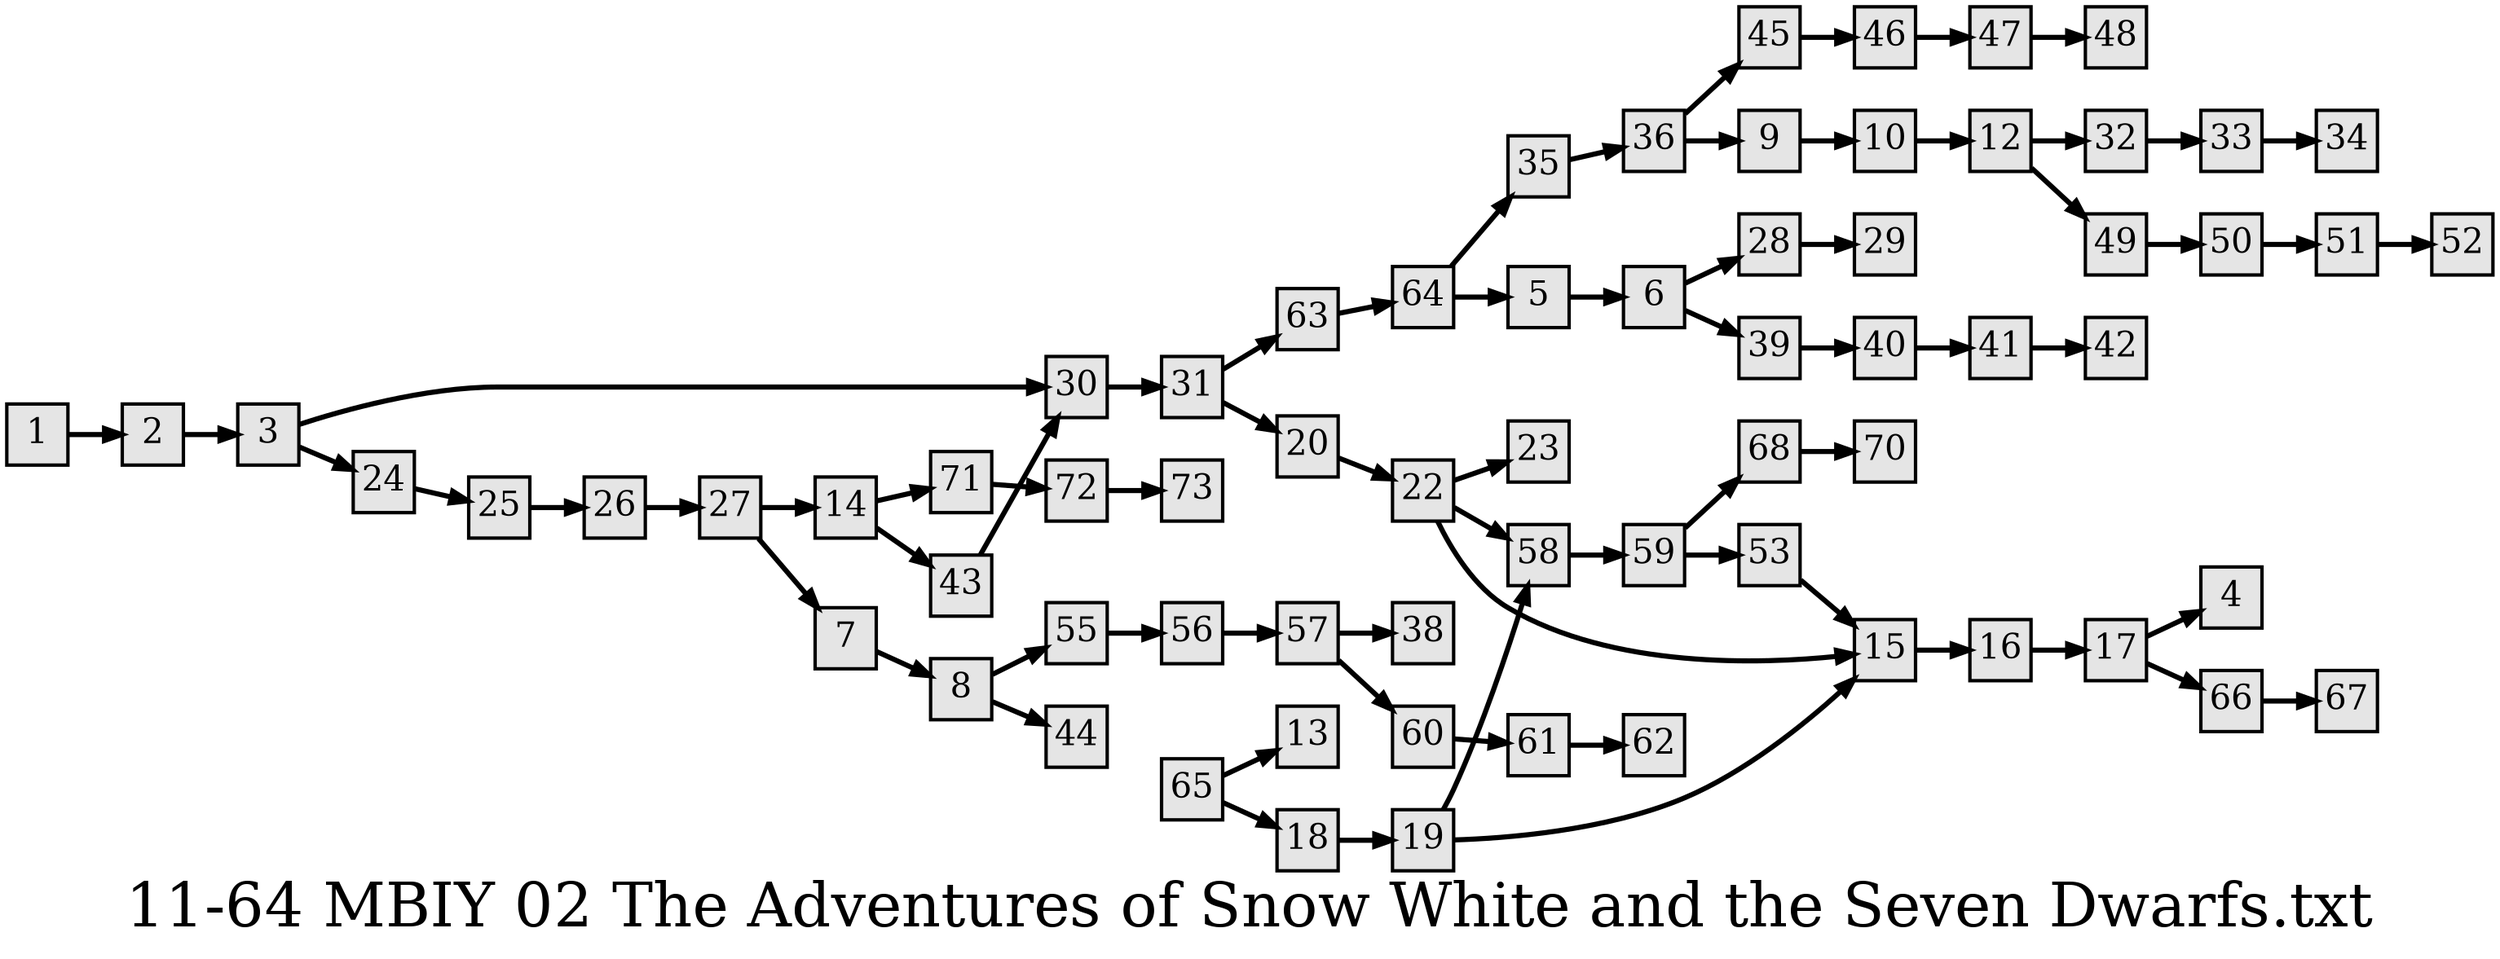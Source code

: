 digraph g{
  graph [ label="11-64 MBIY 02 The Adventures of Snow White and the Seven Dwarfs.txt" rankdir=LR, ordering=out, fontsize=36, nodesep="0.35", ranksep="0.45"];
  node  [shape=rect, penwidth=2, fontsize=20, style=filled, fillcolor=grey90, margin="0,0", labelfloat=true, regular=true, fixedsize=true];
  edge  [labelfloat=true, penwidth=3, fontsize=12];

  1 -> 2;
  2 -> 3;
  3 -> 30;
  3 -> 24;
  5 -> 6;
  6 -> 28;
  6 -> 39;
  7 -> 8;
  8 -> 55;
  8 -> 44;
  9 -> 10;
  10 -> 12;
  12 -> 32;
  12 -> 49;
  14 -> 71;
  14 -> 43;
  15 -> 16;
  16 -> 17;
  17 -> 4;
  17 -> 66;
  18 -> 19;
  19 -> 58;
  19 -> 15;
  20 -> 22;
  22 -> 23;
  22 -> 58;
  22 -> 15;
  24 -> 25;
  25 -> 26;
  26 -> 27;
  27 -> 14;
  27 -> 7;
  28 -> 29;
  30 -> 31;
  31 -> 63;
  31 -> 20;
  32 -> 33;
  33 -> 34;
  35 -> 36;
  36 -> 45;
  36 -> 9;
  39 -> 40;
  40 -> 41;
  41 -> 42;
  43 -> 30;
  65 -> 13;
  45 -> 46;
  46 -> 47;
  47 -> 48;
  49 -> 50;
  50 -> 51;
  51 -> 52;
  53 -> 15;
  55 -> 56;
  56 -> 57;
  57 -> 38;
  57 -> 60;
  58 -> 59;
  59 -> 68;
  59 -> 53;
  60 -> 61;
  61 -> 62;
  63 -> 64;
  64 -> 35;
  64 -> 5;
  65 -> 18;
  66 -> 67;
  68 -> 70;
  71 -> 72;
  72 -> 73;
}

